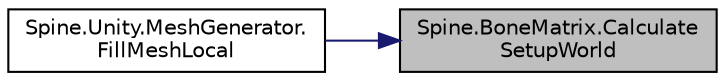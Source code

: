 digraph "Spine.BoneMatrix.CalculateSetupWorld"
{
 // LATEX_PDF_SIZE
  edge [fontname="Helvetica",fontsize="10",labelfontname="Helvetica",labelfontsize="10"];
  node [fontname="Helvetica",fontsize="10",shape=record];
  rankdir="RL";
  Node1 [label="Spine.BoneMatrix.Calculate\lSetupWorld",height=0.2,width=0.4,color="black", fillcolor="grey75", style="filled", fontcolor="black",tooltip="Recursively calculates a worldspace bone matrix based on BoneData."];
  Node1 -> Node2 [dir="back",color="midnightblue",fontsize="10",style="solid",fontname="Helvetica"];
  Node2 [label="Spine.Unity.MeshGenerator.\lFillMeshLocal",height=0.2,width=0.4,color="black", fillcolor="white", style="filled",URL="$class_spine_1_1_unity_1_1_mesh_generator.html#ae3fa90c1bcbc326e3a9f008415f92586",tooltip=" "];
}
